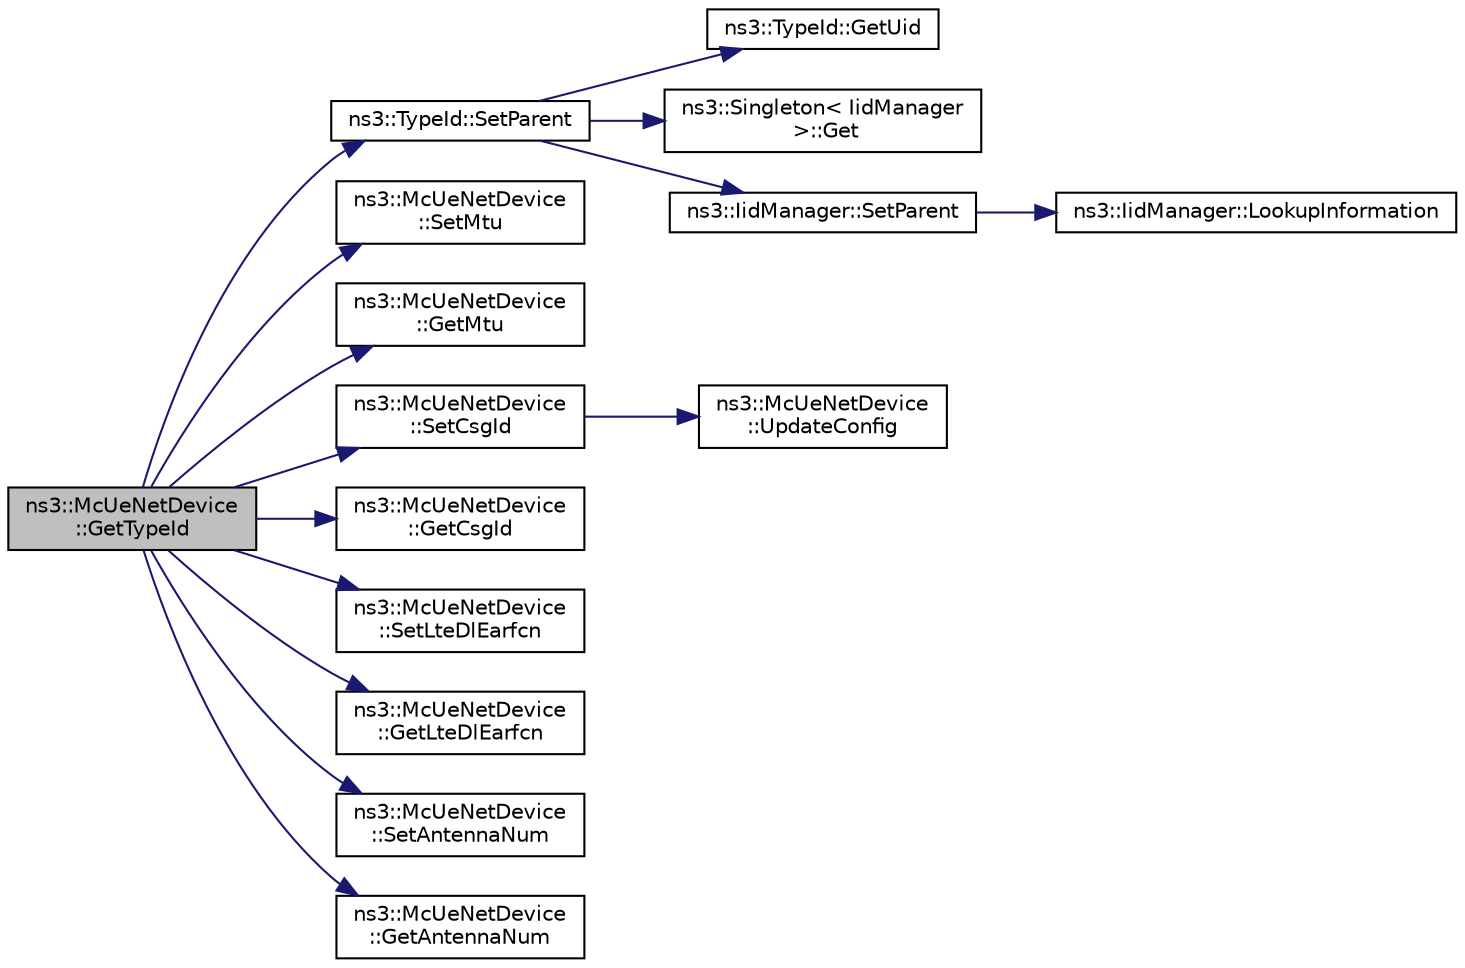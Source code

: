 digraph "ns3::McUeNetDevice::GetTypeId"
{
  edge [fontname="Helvetica",fontsize="10",labelfontname="Helvetica",labelfontsize="10"];
  node [fontname="Helvetica",fontsize="10",shape=record];
  rankdir="LR";
  Node1 [label="ns3::McUeNetDevice\l::GetTypeId",height=0.2,width=0.4,color="black", fillcolor="grey75", style="filled", fontcolor="black"];
  Node1 -> Node2 [color="midnightblue",fontsize="10",style="solid"];
  Node2 [label="ns3::TypeId::SetParent",height=0.2,width=0.4,color="black", fillcolor="white", style="filled",URL="$d6/d11/classns3_1_1TypeId.html#abaaca67ab7d2471067e7c275df0f7309"];
  Node2 -> Node3 [color="midnightblue",fontsize="10",style="solid"];
  Node3 [label="ns3::TypeId::GetUid",height=0.2,width=0.4,color="black", fillcolor="white", style="filled",URL="$d6/d11/classns3_1_1TypeId.html#acd3e41de6340d06299f4fd63e2ed8da0"];
  Node2 -> Node4 [color="midnightblue",fontsize="10",style="solid"];
  Node4 [label="ns3::Singleton\< IidManager\l \>::Get",height=0.2,width=0.4,color="black", fillcolor="white", style="filled",URL="$d8/d77/classns3_1_1Singleton.html#a80a2cd3c25a27ea72add7a9f7a141ffa"];
  Node2 -> Node5 [color="midnightblue",fontsize="10",style="solid"];
  Node5 [label="ns3::IidManager::SetParent",height=0.2,width=0.4,color="black", fillcolor="white", style="filled",URL="$d4/d1c/classns3_1_1IidManager.html#a4042931260554c907699367b6811426f"];
  Node5 -> Node6 [color="midnightblue",fontsize="10",style="solid"];
  Node6 [label="ns3::IidManager::LookupInformation",height=0.2,width=0.4,color="black", fillcolor="white", style="filled",URL="$d4/d1c/classns3_1_1IidManager.html#a6b1f4ba2815dba27a377e8a8db2384cf"];
  Node1 -> Node7 [color="midnightblue",fontsize="10",style="solid"];
  Node7 [label="ns3::McUeNetDevice\l::SetMtu",height=0.2,width=0.4,color="black", fillcolor="white", style="filled",URL="$df/df3/classns3_1_1McUeNetDevice.html#a5e96ae8adedd8cbcfa150c00fb2f66cd"];
  Node1 -> Node8 [color="midnightblue",fontsize="10",style="solid"];
  Node8 [label="ns3::McUeNetDevice\l::GetMtu",height=0.2,width=0.4,color="black", fillcolor="white", style="filled",URL="$df/df3/classns3_1_1McUeNetDevice.html#a1187ad68b3cf7238e34d068e23c941ce"];
  Node1 -> Node9 [color="midnightblue",fontsize="10",style="solid"];
  Node9 [label="ns3::McUeNetDevice\l::SetCsgId",height=0.2,width=0.4,color="black", fillcolor="white", style="filled",URL="$df/df3/classns3_1_1McUeNetDevice.html#a33217f5cc765e2ddb3c5689115b165b2",tooltip="Enlist the UE device as a member of a particular CSG. "];
  Node9 -> Node10 [color="midnightblue",fontsize="10",style="solid"];
  Node10 [label="ns3::McUeNetDevice\l::UpdateConfig",height=0.2,width=0.4,color="black", fillcolor="white", style="filled",URL="$df/df3/classns3_1_1McUeNetDevice.html#a89b711171a62e4bd848f6c42d42417eb",tooltip="Propagate attributes and configuration to sub-modules. "];
  Node1 -> Node11 [color="midnightblue",fontsize="10",style="solid"];
  Node11 [label="ns3::McUeNetDevice\l::GetCsgId",height=0.2,width=0.4,color="black", fillcolor="white", style="filled",URL="$df/df3/classns3_1_1McUeNetDevice.html#a064ec192432596ca55148753d8b458c5",tooltip="Returns the CSG ID the UE is currently a member of. "];
  Node1 -> Node12 [color="midnightblue",fontsize="10",style="solid"];
  Node12 [label="ns3::McUeNetDevice\l::SetLteDlEarfcn",height=0.2,width=0.4,color="black", fillcolor="white", style="filled",URL="$df/df3/classns3_1_1McUeNetDevice.html#a4a1b309a4e088661363d9225a7b10eac"];
  Node1 -> Node13 [color="midnightblue",fontsize="10",style="solid"];
  Node13 [label="ns3::McUeNetDevice\l::GetLteDlEarfcn",height=0.2,width=0.4,color="black", fillcolor="white", style="filled",URL="$df/df3/classns3_1_1McUeNetDevice.html#a63379201974f0f34edfeef0a8160e61f"];
  Node1 -> Node14 [color="midnightblue",fontsize="10",style="solid"];
  Node14 [label="ns3::McUeNetDevice\l::SetAntennaNum",height=0.2,width=0.4,color="black", fillcolor="white", style="filled",URL="$df/df3/classns3_1_1McUeNetDevice.html#a7ac4c9bc44730e689658e89afe61148e"];
  Node1 -> Node15 [color="midnightblue",fontsize="10",style="solid"];
  Node15 [label="ns3::McUeNetDevice\l::GetAntennaNum",height=0.2,width=0.4,color="black", fillcolor="white", style="filled",URL="$df/df3/classns3_1_1McUeNetDevice.html#a3cbb3903c6431a29dc4ec50886181e18"];
}
